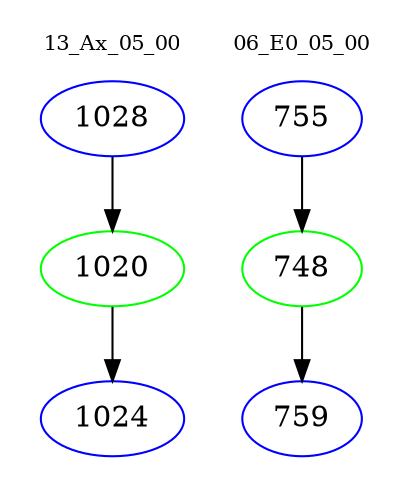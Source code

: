 digraph{
subgraph cluster_0 {
color = white
label = "13_Ax_05_00";
fontsize=10;
T0_1028 [label="1028", color="blue"]
T0_1028 -> T0_1020 [color="black"]
T0_1020 [label="1020", color="green"]
T0_1020 -> T0_1024 [color="black"]
T0_1024 [label="1024", color="blue"]
}
subgraph cluster_1 {
color = white
label = "06_E0_05_00";
fontsize=10;
T1_755 [label="755", color="blue"]
T1_755 -> T1_748 [color="black"]
T1_748 [label="748", color="green"]
T1_748 -> T1_759 [color="black"]
T1_759 [label="759", color="blue"]
}
}
